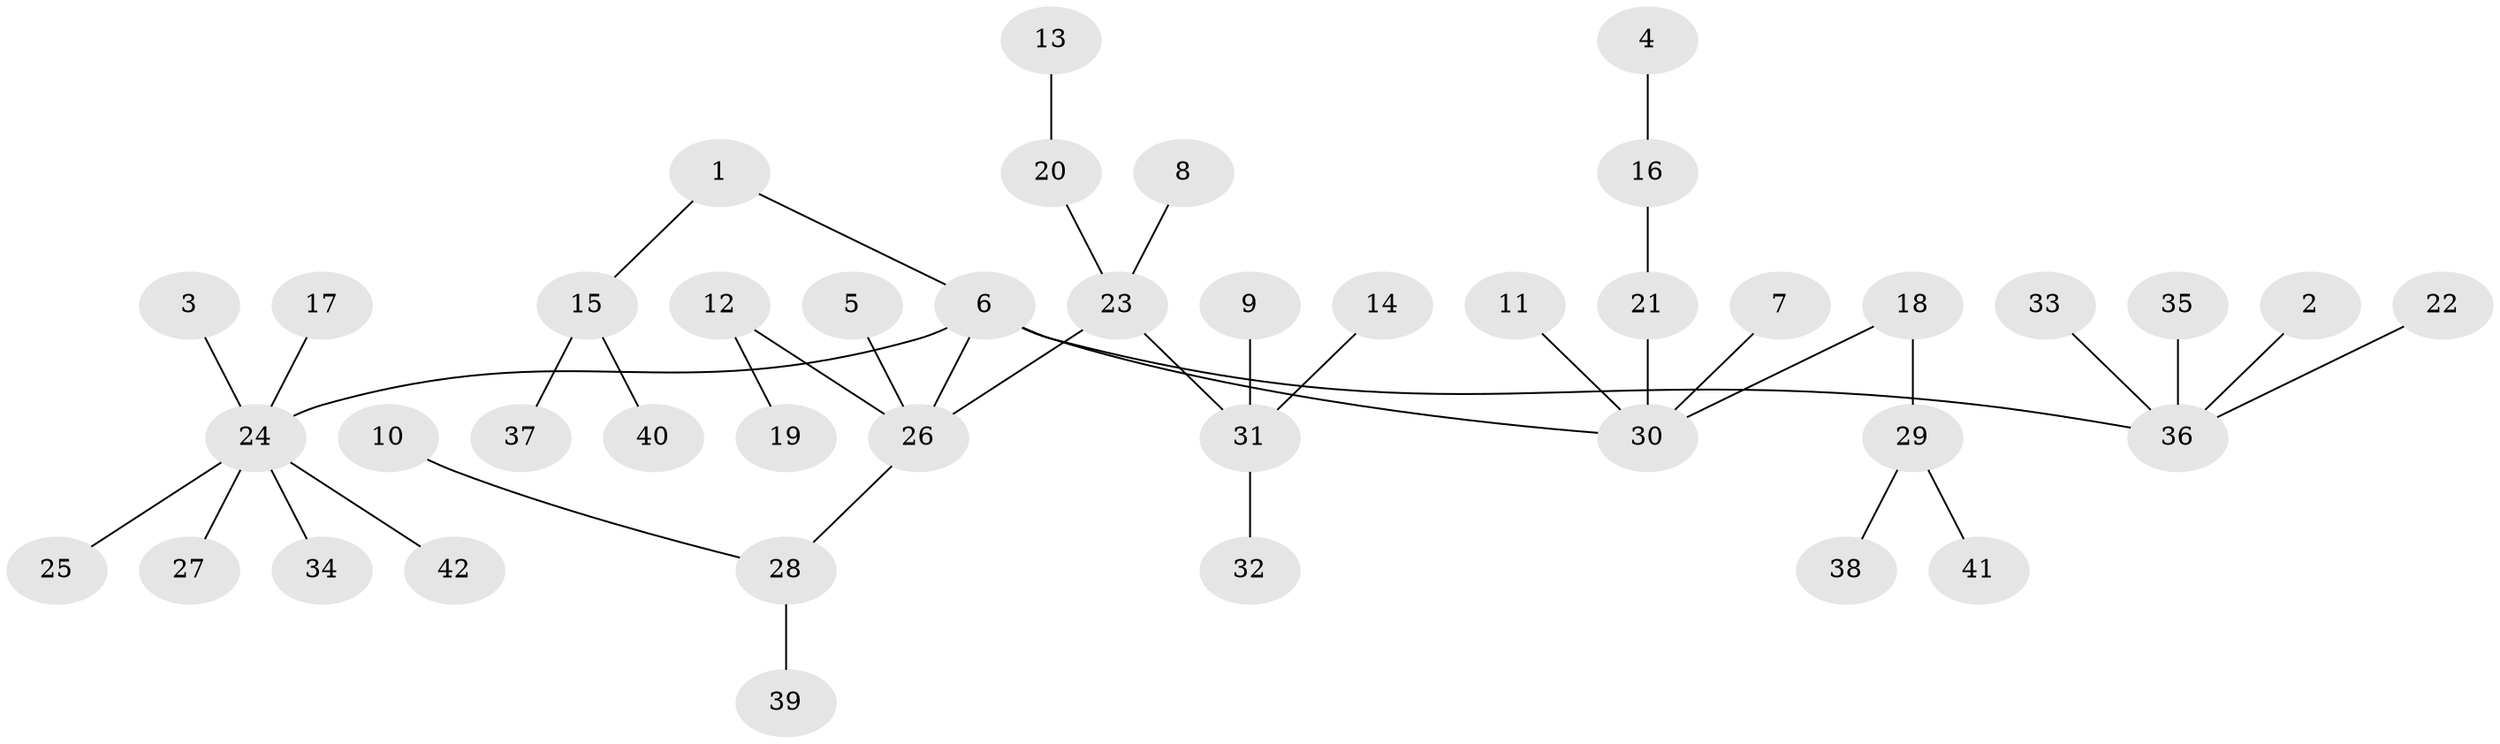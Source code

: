 // original degree distribution, {4: 0.08333333333333333, 5: 0.023809523809523808, 3: 0.13095238095238096, 6: 0.023809523809523808, 2: 0.17857142857142858, 1: 0.5476190476190477, 7: 0.011904761904761904}
// Generated by graph-tools (version 1.1) at 2025/50/03/09/25 03:50:15]
// undirected, 42 vertices, 41 edges
graph export_dot {
graph [start="1"]
  node [color=gray90,style=filled];
  1;
  2;
  3;
  4;
  5;
  6;
  7;
  8;
  9;
  10;
  11;
  12;
  13;
  14;
  15;
  16;
  17;
  18;
  19;
  20;
  21;
  22;
  23;
  24;
  25;
  26;
  27;
  28;
  29;
  30;
  31;
  32;
  33;
  34;
  35;
  36;
  37;
  38;
  39;
  40;
  41;
  42;
  1 -- 6 [weight=1.0];
  1 -- 15 [weight=1.0];
  2 -- 36 [weight=1.0];
  3 -- 24 [weight=1.0];
  4 -- 16 [weight=1.0];
  5 -- 26 [weight=1.0];
  6 -- 24 [weight=1.0];
  6 -- 26 [weight=1.0];
  6 -- 30 [weight=1.0];
  6 -- 36 [weight=1.0];
  7 -- 30 [weight=1.0];
  8 -- 23 [weight=1.0];
  9 -- 31 [weight=1.0];
  10 -- 28 [weight=1.0];
  11 -- 30 [weight=1.0];
  12 -- 19 [weight=1.0];
  12 -- 26 [weight=1.0];
  13 -- 20 [weight=1.0];
  14 -- 31 [weight=1.0];
  15 -- 37 [weight=1.0];
  15 -- 40 [weight=1.0];
  16 -- 21 [weight=1.0];
  17 -- 24 [weight=1.0];
  18 -- 29 [weight=1.0];
  18 -- 30 [weight=1.0];
  20 -- 23 [weight=1.0];
  21 -- 30 [weight=1.0];
  22 -- 36 [weight=1.0];
  23 -- 26 [weight=1.0];
  23 -- 31 [weight=1.0];
  24 -- 25 [weight=1.0];
  24 -- 27 [weight=1.0];
  24 -- 34 [weight=1.0];
  24 -- 42 [weight=1.0];
  26 -- 28 [weight=1.0];
  28 -- 39 [weight=1.0];
  29 -- 38 [weight=1.0];
  29 -- 41 [weight=1.0];
  31 -- 32 [weight=1.0];
  33 -- 36 [weight=1.0];
  35 -- 36 [weight=1.0];
}
